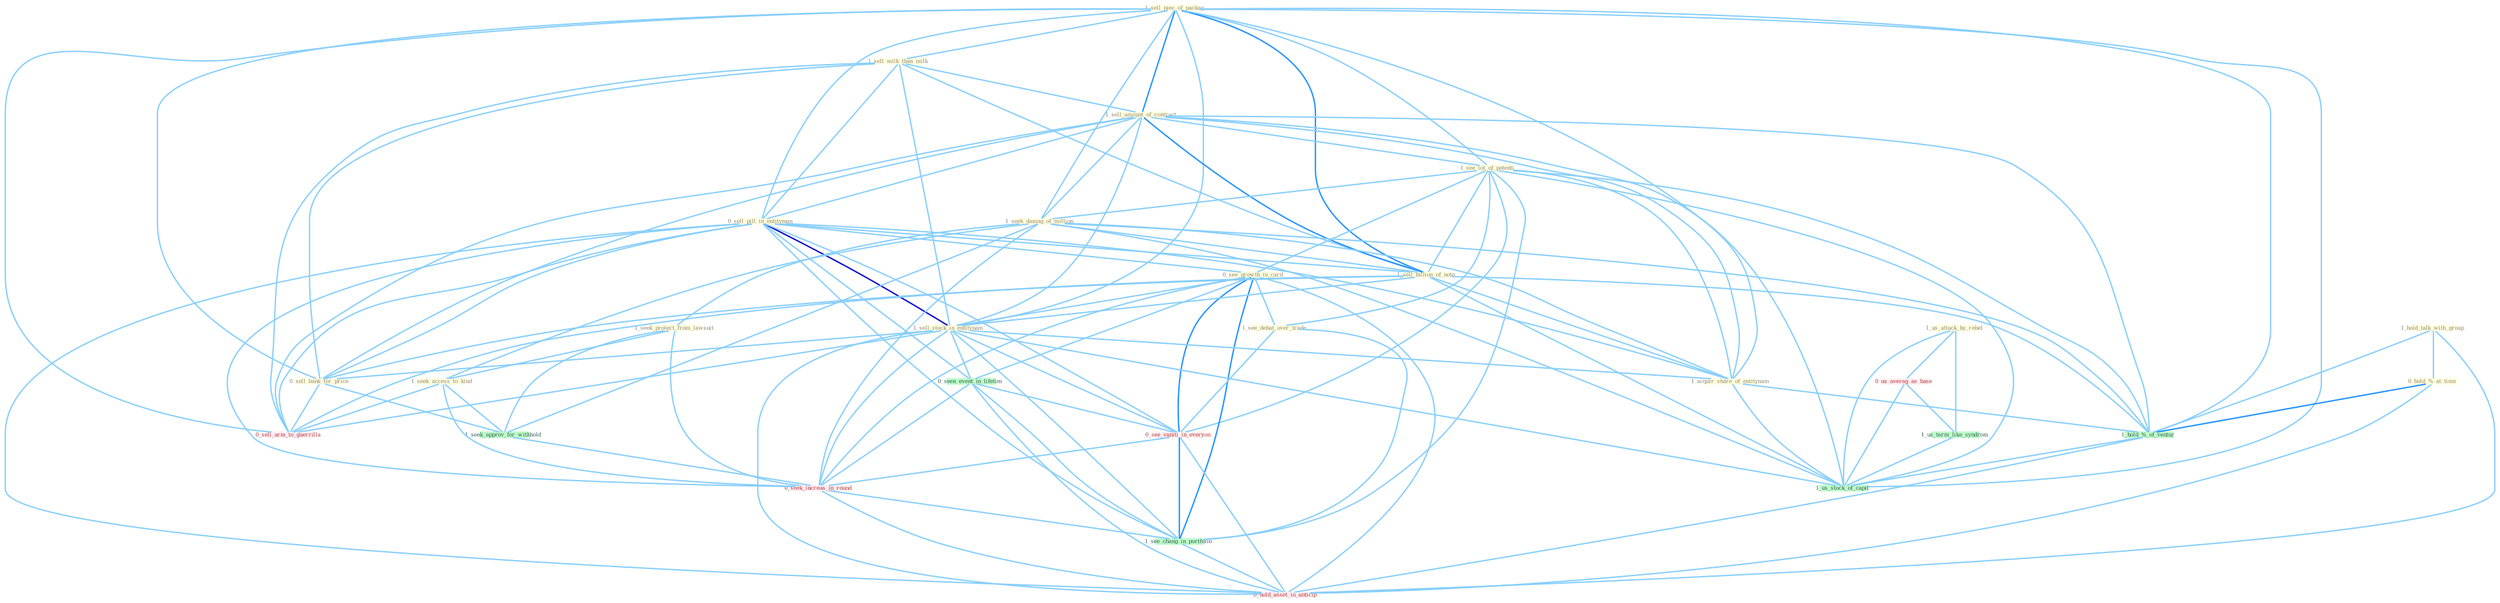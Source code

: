 Graph G{ 
    node
    [shape=polygon,style=filled,width=.5,height=.06,color="#BDFCC9",fixedsize=true,fontsize=4,
    fontcolor="#2f4f4f"];
    {node
    [color="#ffffe0", fontcolor="#8b7d6b"] "1_sell_piec_of_packag " "1_sell_milk_than_milk " "1_sell_amount_of_contract " "0_sell_pill_in_entitynam " "1_see_lot_of_potenti " "1_seek_damag_of_million " "1_us_attack_by_rebel " "0_see_growth_in_card " "1_hold_talk_with_group " "1_seek_protect_from_lawsuit " "1_seek_access_to_kind " "1_sell_billion_of_note " "0_hold_%_at_time " "1_sell_stock_in_entitynam " "1_see_debat_over_trade " "0_sell_bank_for_price " "1_acquir_share_of_entitynam "}
{node [color="#fff0f5", fontcolor="#b22222"] "0_us_averag_as_base " "0_see_vaniti_in_everyon " "0_sell_arm_to_guerrilla " "0_seek_increas_in_round " "0_hold_asset_in_anticip "}
edge [color="#B0E2FF"];

	"1_sell_piec_of_packag " -- "1_sell_milk_than_milk " [w="1", color="#87cefa" ];
	"1_sell_piec_of_packag " -- "1_sell_amount_of_contract " [w="2", color="#1e90ff" , len=0.8];
	"1_sell_piec_of_packag " -- "0_sell_pill_in_entitynam " [w="1", color="#87cefa" ];
	"1_sell_piec_of_packag " -- "1_see_lot_of_potenti " [w="1", color="#87cefa" ];
	"1_sell_piec_of_packag " -- "1_seek_damag_of_million " [w="1", color="#87cefa" ];
	"1_sell_piec_of_packag " -- "1_sell_billion_of_note " [w="2", color="#1e90ff" , len=0.8];
	"1_sell_piec_of_packag " -- "1_sell_stock_in_entitynam " [w="1", color="#87cefa" ];
	"1_sell_piec_of_packag " -- "0_sell_bank_for_price " [w="1", color="#87cefa" ];
	"1_sell_piec_of_packag " -- "1_acquir_share_of_entitynam " [w="1", color="#87cefa" ];
	"1_sell_piec_of_packag " -- "1_hold_%_of_ventur " [w="1", color="#87cefa" ];
	"1_sell_piec_of_packag " -- "0_sell_arm_to_guerrilla " [w="1", color="#87cefa" ];
	"1_sell_piec_of_packag " -- "1_us_stock_of_capit " [w="1", color="#87cefa" ];
	"1_sell_milk_than_milk " -- "1_sell_amount_of_contract " [w="1", color="#87cefa" ];
	"1_sell_milk_than_milk " -- "0_sell_pill_in_entitynam " [w="1", color="#87cefa" ];
	"1_sell_milk_than_milk " -- "1_sell_billion_of_note " [w="1", color="#87cefa" ];
	"1_sell_milk_than_milk " -- "1_sell_stock_in_entitynam " [w="1", color="#87cefa" ];
	"1_sell_milk_than_milk " -- "0_sell_bank_for_price " [w="1", color="#87cefa" ];
	"1_sell_milk_than_milk " -- "0_sell_arm_to_guerrilla " [w="1", color="#87cefa" ];
	"1_sell_amount_of_contract " -- "0_sell_pill_in_entitynam " [w="1", color="#87cefa" ];
	"1_sell_amount_of_contract " -- "1_see_lot_of_potenti " [w="1", color="#87cefa" ];
	"1_sell_amount_of_contract " -- "1_seek_damag_of_million " [w="1", color="#87cefa" ];
	"1_sell_amount_of_contract " -- "1_sell_billion_of_note " [w="2", color="#1e90ff" , len=0.8];
	"1_sell_amount_of_contract " -- "1_sell_stock_in_entitynam " [w="1", color="#87cefa" ];
	"1_sell_amount_of_contract " -- "0_sell_bank_for_price " [w="1", color="#87cefa" ];
	"1_sell_amount_of_contract " -- "1_acquir_share_of_entitynam " [w="1", color="#87cefa" ];
	"1_sell_amount_of_contract " -- "1_hold_%_of_ventur " [w="1", color="#87cefa" ];
	"1_sell_amount_of_contract " -- "0_sell_arm_to_guerrilla " [w="1", color="#87cefa" ];
	"1_sell_amount_of_contract " -- "1_us_stock_of_capit " [w="1", color="#87cefa" ];
	"0_sell_pill_in_entitynam " -- "0_see_growth_in_card " [w="1", color="#87cefa" ];
	"0_sell_pill_in_entitynam " -- "1_sell_billion_of_note " [w="1", color="#87cefa" ];
	"0_sell_pill_in_entitynam " -- "1_sell_stock_in_entitynam " [w="3", color="#0000cd" , len=0.6];
	"0_sell_pill_in_entitynam " -- "0_sell_bank_for_price " [w="1", color="#87cefa" ];
	"0_sell_pill_in_entitynam " -- "1_acquir_share_of_entitynam " [w="1", color="#87cefa" ];
	"0_sell_pill_in_entitynam " -- "0_seen_event_in_lifetim " [w="1", color="#87cefa" ];
	"0_sell_pill_in_entitynam " -- "0_see_vaniti_in_everyon " [w="1", color="#87cefa" ];
	"0_sell_pill_in_entitynam " -- "0_sell_arm_to_guerrilla " [w="1", color="#87cefa" ];
	"0_sell_pill_in_entitynam " -- "0_seek_increas_in_round " [w="1", color="#87cefa" ];
	"0_sell_pill_in_entitynam " -- "1_see_chang_in_portfolio " [w="1", color="#87cefa" ];
	"0_sell_pill_in_entitynam " -- "0_hold_asset_in_anticip " [w="1", color="#87cefa" ];
	"1_see_lot_of_potenti " -- "1_seek_damag_of_million " [w="1", color="#87cefa" ];
	"1_see_lot_of_potenti " -- "0_see_growth_in_card " [w="1", color="#87cefa" ];
	"1_see_lot_of_potenti " -- "1_sell_billion_of_note " [w="1", color="#87cefa" ];
	"1_see_lot_of_potenti " -- "1_see_debat_over_trade " [w="1", color="#87cefa" ];
	"1_see_lot_of_potenti " -- "1_acquir_share_of_entitynam " [w="1", color="#87cefa" ];
	"1_see_lot_of_potenti " -- "1_hold_%_of_ventur " [w="1", color="#87cefa" ];
	"1_see_lot_of_potenti " -- "0_see_vaniti_in_everyon " [w="1", color="#87cefa" ];
	"1_see_lot_of_potenti " -- "1_us_stock_of_capit " [w="1", color="#87cefa" ];
	"1_see_lot_of_potenti " -- "1_see_chang_in_portfolio " [w="1", color="#87cefa" ];
	"1_seek_damag_of_million " -- "1_seek_protect_from_lawsuit " [w="1", color="#87cefa" ];
	"1_seek_damag_of_million " -- "1_seek_access_to_kind " [w="1", color="#87cefa" ];
	"1_seek_damag_of_million " -- "1_sell_billion_of_note " [w="1", color="#87cefa" ];
	"1_seek_damag_of_million " -- "1_acquir_share_of_entitynam " [w="1", color="#87cefa" ];
	"1_seek_damag_of_million " -- "1_seek_approv_for_withhold " [w="1", color="#87cefa" ];
	"1_seek_damag_of_million " -- "1_hold_%_of_ventur " [w="1", color="#87cefa" ];
	"1_seek_damag_of_million " -- "0_seek_increas_in_round " [w="1", color="#87cefa" ];
	"1_seek_damag_of_million " -- "1_us_stock_of_capit " [w="1", color="#87cefa" ];
	"1_us_attack_by_rebel " -- "0_us_averag_as_base " [w="1", color="#87cefa" ];
	"1_us_attack_by_rebel " -- "1_us_term_like_syndrom " [w="1", color="#87cefa" ];
	"1_us_attack_by_rebel " -- "1_us_stock_of_capit " [w="1", color="#87cefa" ];
	"0_see_growth_in_card " -- "1_sell_stock_in_entitynam " [w="1", color="#87cefa" ];
	"0_see_growth_in_card " -- "1_see_debat_over_trade " [w="1", color="#87cefa" ];
	"0_see_growth_in_card " -- "0_seen_event_in_lifetim " [w="1", color="#87cefa" ];
	"0_see_growth_in_card " -- "0_see_vaniti_in_everyon " [w="2", color="#1e90ff" , len=0.8];
	"0_see_growth_in_card " -- "0_seek_increas_in_round " [w="1", color="#87cefa" ];
	"0_see_growth_in_card " -- "1_see_chang_in_portfolio " [w="2", color="#1e90ff" , len=0.8];
	"0_see_growth_in_card " -- "0_hold_asset_in_anticip " [w="1", color="#87cefa" ];
	"1_hold_talk_with_group " -- "0_hold_%_at_time " [w="1", color="#87cefa" ];
	"1_hold_talk_with_group " -- "1_hold_%_of_ventur " [w="1", color="#87cefa" ];
	"1_hold_talk_with_group " -- "0_hold_asset_in_anticip " [w="1", color="#87cefa" ];
	"1_seek_protect_from_lawsuit " -- "1_seek_access_to_kind " [w="1", color="#87cefa" ];
	"1_seek_protect_from_lawsuit " -- "1_seek_approv_for_withhold " [w="1", color="#87cefa" ];
	"1_seek_protect_from_lawsuit " -- "0_seek_increas_in_round " [w="1", color="#87cefa" ];
	"1_seek_access_to_kind " -- "1_seek_approv_for_withhold " [w="1", color="#87cefa" ];
	"1_seek_access_to_kind " -- "0_sell_arm_to_guerrilla " [w="1", color="#87cefa" ];
	"1_seek_access_to_kind " -- "0_seek_increas_in_round " [w="1", color="#87cefa" ];
	"1_sell_billion_of_note " -- "1_sell_stock_in_entitynam " [w="1", color="#87cefa" ];
	"1_sell_billion_of_note " -- "0_sell_bank_for_price " [w="1", color="#87cefa" ];
	"1_sell_billion_of_note " -- "1_acquir_share_of_entitynam " [w="1", color="#87cefa" ];
	"1_sell_billion_of_note " -- "1_hold_%_of_ventur " [w="1", color="#87cefa" ];
	"1_sell_billion_of_note " -- "0_sell_arm_to_guerrilla " [w="1", color="#87cefa" ];
	"1_sell_billion_of_note " -- "1_us_stock_of_capit " [w="1", color="#87cefa" ];
	"0_hold_%_at_time " -- "1_hold_%_of_ventur " [w="2", color="#1e90ff" , len=0.8];
	"0_hold_%_at_time " -- "0_hold_asset_in_anticip " [w="1", color="#87cefa" ];
	"1_sell_stock_in_entitynam " -- "0_sell_bank_for_price " [w="1", color="#87cefa" ];
	"1_sell_stock_in_entitynam " -- "1_acquir_share_of_entitynam " [w="1", color="#87cefa" ];
	"1_sell_stock_in_entitynam " -- "0_seen_event_in_lifetim " [w="1", color="#87cefa" ];
	"1_sell_stock_in_entitynam " -- "0_see_vaniti_in_everyon " [w="1", color="#87cefa" ];
	"1_sell_stock_in_entitynam " -- "0_sell_arm_to_guerrilla " [w="1", color="#87cefa" ];
	"1_sell_stock_in_entitynam " -- "0_seek_increas_in_round " [w="1", color="#87cefa" ];
	"1_sell_stock_in_entitynam " -- "1_us_stock_of_capit " [w="1", color="#87cefa" ];
	"1_sell_stock_in_entitynam " -- "1_see_chang_in_portfolio " [w="1", color="#87cefa" ];
	"1_sell_stock_in_entitynam " -- "0_hold_asset_in_anticip " [w="1", color="#87cefa" ];
	"1_see_debat_over_trade " -- "0_see_vaniti_in_everyon " [w="1", color="#87cefa" ];
	"1_see_debat_over_trade " -- "1_see_chang_in_portfolio " [w="1", color="#87cefa" ];
	"0_sell_bank_for_price " -- "1_seek_approv_for_withhold " [w="1", color="#87cefa" ];
	"0_sell_bank_for_price " -- "0_sell_arm_to_guerrilla " [w="1", color="#87cefa" ];
	"1_acquir_share_of_entitynam " -- "1_hold_%_of_ventur " [w="1", color="#87cefa" ];
	"1_acquir_share_of_entitynam " -- "1_us_stock_of_capit " [w="1", color="#87cefa" ];
	"0_seen_event_in_lifetim " -- "0_see_vaniti_in_everyon " [w="1", color="#87cefa" ];
	"0_seen_event_in_lifetim " -- "0_seek_increas_in_round " [w="1", color="#87cefa" ];
	"0_seen_event_in_lifetim " -- "1_see_chang_in_portfolio " [w="1", color="#87cefa" ];
	"0_seen_event_in_lifetim " -- "0_hold_asset_in_anticip " [w="1", color="#87cefa" ];
	"0_us_averag_as_base " -- "1_us_term_like_syndrom " [w="1", color="#87cefa" ];
	"0_us_averag_as_base " -- "1_us_stock_of_capit " [w="1", color="#87cefa" ];
	"1_us_term_like_syndrom " -- "1_us_stock_of_capit " [w="1", color="#87cefa" ];
	"1_seek_approv_for_withhold " -- "0_seek_increas_in_round " [w="1", color="#87cefa" ];
	"1_hold_%_of_ventur " -- "1_us_stock_of_capit " [w="1", color="#87cefa" ];
	"1_hold_%_of_ventur " -- "0_hold_asset_in_anticip " [w="1", color="#87cefa" ];
	"0_see_vaniti_in_everyon " -- "0_seek_increas_in_round " [w="1", color="#87cefa" ];
	"0_see_vaniti_in_everyon " -- "1_see_chang_in_portfolio " [w="2", color="#1e90ff" , len=0.8];
	"0_see_vaniti_in_everyon " -- "0_hold_asset_in_anticip " [w="1", color="#87cefa" ];
	"0_seek_increas_in_round " -- "1_see_chang_in_portfolio " [w="1", color="#87cefa" ];
	"0_seek_increas_in_round " -- "0_hold_asset_in_anticip " [w="1", color="#87cefa" ];
	"1_see_chang_in_portfolio " -- "0_hold_asset_in_anticip " [w="1", color="#87cefa" ];
}
